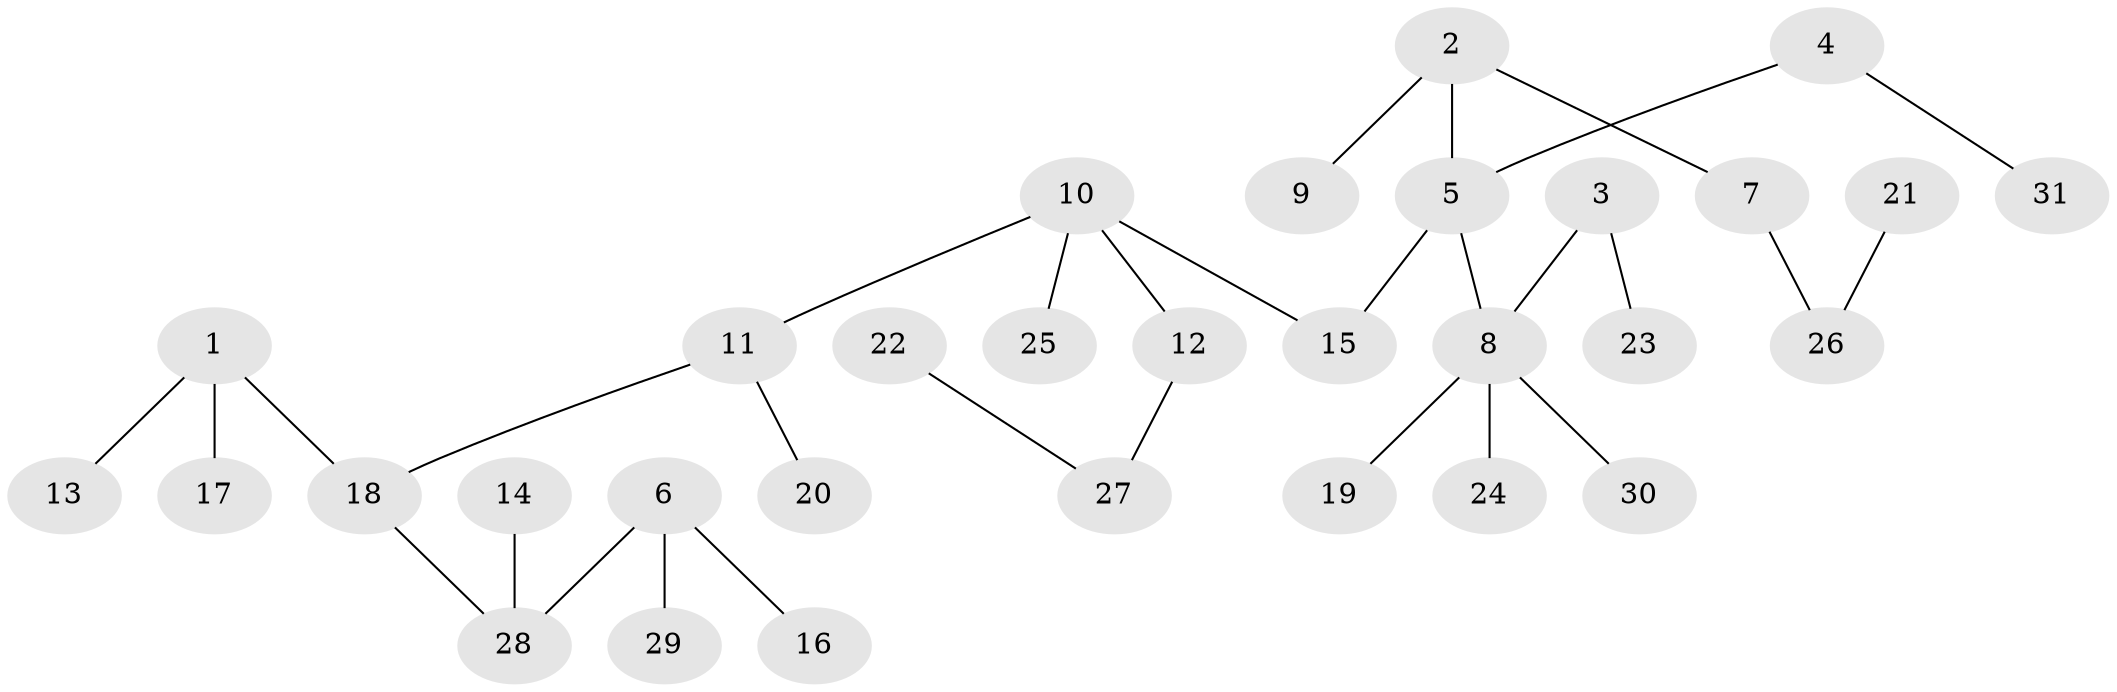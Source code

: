 // original degree distribution, {4: 0.08064516129032258, 5: 0.03225806451612903, 3: 0.14516129032258066, 6: 0.016129032258064516, 2: 0.22580645161290322, 1: 0.5}
// Generated by graph-tools (version 1.1) at 2025/37/03/04/25 23:37:21]
// undirected, 31 vertices, 30 edges
graph export_dot {
  node [color=gray90,style=filled];
  1;
  2;
  3;
  4;
  5;
  6;
  7;
  8;
  9;
  10;
  11;
  12;
  13;
  14;
  15;
  16;
  17;
  18;
  19;
  20;
  21;
  22;
  23;
  24;
  25;
  26;
  27;
  28;
  29;
  30;
  31;
  1 -- 13 [weight=1.0];
  1 -- 17 [weight=1.0];
  1 -- 18 [weight=1.0];
  2 -- 5 [weight=1.0];
  2 -- 7 [weight=1.0];
  2 -- 9 [weight=1.0];
  3 -- 8 [weight=1.0];
  3 -- 23 [weight=1.0];
  4 -- 5 [weight=1.0];
  4 -- 31 [weight=1.0];
  5 -- 8 [weight=1.0];
  5 -- 15 [weight=1.0];
  6 -- 16 [weight=1.0];
  6 -- 28 [weight=1.0];
  6 -- 29 [weight=1.0];
  7 -- 26 [weight=1.0];
  8 -- 19 [weight=1.0];
  8 -- 24 [weight=1.0];
  8 -- 30 [weight=1.0];
  10 -- 11 [weight=1.0];
  10 -- 12 [weight=1.0];
  10 -- 15 [weight=1.0];
  10 -- 25 [weight=1.0];
  11 -- 18 [weight=1.0];
  11 -- 20 [weight=1.0];
  12 -- 27 [weight=1.0];
  14 -- 28 [weight=1.0];
  18 -- 28 [weight=1.0];
  21 -- 26 [weight=1.0];
  22 -- 27 [weight=1.0];
}
